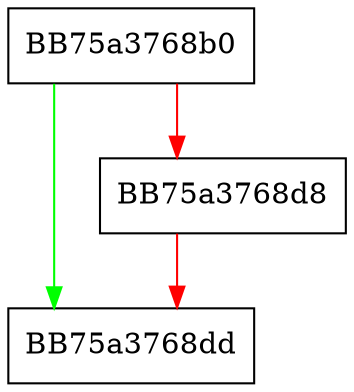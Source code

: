 digraph ESTIMATED_RECORDS {
  node [shape="box"];
  graph [splines=ortho];
  BB75a3768b0 -> BB75a3768dd [color="green"];
  BB75a3768b0 -> BB75a3768d8 [color="red"];
  BB75a3768d8 -> BB75a3768dd [color="red"];
}